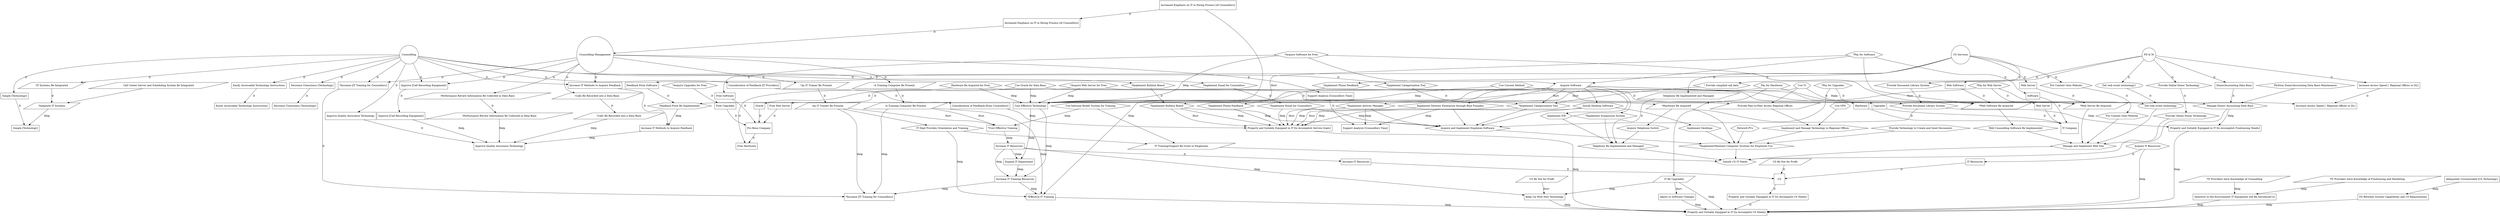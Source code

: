  digraph  RootGraph {
  "Increased Emphasis on IT in Hiring Process [of Counsellors]" [width="1.22047244094488", height="0.733674882794237", pos="304.303937007874,706.692188976377", label="Increased Emphasis on IT in Hiring Process [of Counsellors]", shape=box];
  "Counselling Management" [width="0.875", height="0.875", pos="369.81968503937,120.239433070865", label="Counselling Management", shape=circle];
  "Improve [Call Recording Equipment]" [width="0.982385329531612", height="0.590551181102362", pos="820.209448818898,253.148881889763", label="Improve [Call Recording Equipment]", shape=box];
  "Increased Emphasis on IT in Hiring Process [of Counsellors]1" [width="1.22047244094488", height="0.733674882794237", pos="440.366929133858,859.763055118109", label="Increased Emphasis on IT in Hiring Process [of Counsellors]", shape=box];
  "*Increase [IT Training for Counsellors]" [width="0.959270745673519", height="0.576656078653515", pos="889.56074134473,280.498488188975", label="*Increase [IT Training for Counsellors]", shape=box];
  "!Calls Be Recorded into a Data Base" [width="0.812499999999998", height="0.5", pos="471.548031496063,398.707937007873", label="!Calls Be Recorded into a Data Base", shape=parallelogram];
  "Support Analysis [Counsellors Time]" [width="0.984251968503936", height="0.591673292575997", pos="400.68188976378,508.266992125983", label="Support Analysis [Counsellors Time]", shape=box];
  "Counselling" [width="0.875", height="0.875", pos="908.402362204725,60.0740787401564", label=Counselling, shape=circle];
  "!IT Systems Be Integrated" [width="0.812499999999998", height="0.5", pos="563.160236220472,330.676440944881", label="!IT Systems Be Integrated", shape=parallelogram];
  "Increase IT Methods to Acquire Feedback" [width="0.816179286622626", height="0.490638069621911", pos="498.858490563475,355.851222474892", label="Increase IT Methods to Acquire Feedback", shape=box];
  "!Performance Review Information Be Collected in Data Base" [width="0.812499999999998", height="0.5", pos="438.435826771653,447.747307086613", label="!Performance Review Information Be Collected in Data Base", shape=parallelogram];
  "*Increase [IT Training for Counsellors]1" [width="0.959270745673519", height="0.576656078653515", pos="587.250505124257,744.459681823652", label="*Increase [IT Training for Counsellors]", shape=box];
  "Improve [Call Recording Equipment]1" [width="0.982385329531612", height="0.590551181102362", pos="797.532283464567,341.022897637794", label="Improve [Call Recording Equipment]", shape=box];
  "!Performance Review Information Be Collected in Data Base1" [width="0.812499999999998", height="0.5", pos="594.341338582677,489.416598425196", label="!Performance Review Information Be Collected in Data Base", shape=parallelogram];
  "!Calls Be Recorded into a Data Base1" [width="0.812499999999998", height="0.5", pos="618.046062992126,448.739433070865", label="!Calls Be Recorded into a Data Base", shape=parallelogram];
  "Support Analysis [Counsellors Time]1" [width="0.984251968503936", height="0.591673292575997", pos="536.744881889764,511.101637795274", label="Support Analysis [Counsellors Time]", shape=box];
  "!Integrate IT Systems" [width="0.812499999999998", height="0.5", pos="704.923228346457,376.015748031496", label="!Integrate IT Systems", shape=parallelogram];
  "Increase IT Methods to Acquire Feedback1" [width="0.816179286622626", height="0.490638069621911", pos="657.59864804379,406.874844522136", label="Increase IT Methods to Acquire Feedback", shape=box];
  "Improve Quality Assurance Technology" [width="1.01265635252895", height="0.608748305842383", pos="950.997914616045,253.911108233768", label="Improve Quality Assurance Technology", shape=box];
  "Improve Quality Assurance Technology1" [width="1.01265635252895", height="0.608748305842383", pos="896.350116880019,416.796104364655", label="Improve Quality Assurance Technology", shape=box];
  "Easily Accessable Technology Instructions" [width="0.816179286622626", height="0.490638069621911", pos="984.658044869596,295.326813026073", label="Easily Accessable Technology Instructions", shape=box];
  "Easily Accessable Technology Instructions1" [width="0.816179286622626", height="0.490638069621911", pos="964.776377952756,354.54102949361", label="Easily Accessable Technology Instructions", shape=box];
  "Decrease Clumsiness [Technology]" [width="0.816179286622626", height="0.490638069621911", pos="1099.84251968504,320.838624049695", label="Decrease Clumsiness [Technology]", shape=box];
  "Decrease Clumsiness [Technology]1" [width="0.816179286622626", height="0.490638069621911", pos="1072.49291338583,400.550456692912", label="Decrease Clumsiness [Technology]", shape=box];
  "CS Services" [width="0.875", height="0.875", pos="1486.67007874016,321.49927559055", label="CS Services", shape=circle];
  "Put Content Onto Website" [width="0.78125", height="0.5", pos="1395.86397637795,432.723685039369", label="Put Content Onto Website", sides="6", shape=polygon];
  "Web Server" [width="0.8125", height="0.5078125", pos="1452.33543307087,571.902572834645", label="Web Server", shape=box];
  "Web Software" [width="0.8125", height="0.5078125", pos="1420.25078740158,520.8789507874", label="Web Software", shape=box];
  "Put Content Onto Website1" [width="0.78125", height="0.5", pos="958.331692913386,679.322834645669", label="Put Content Onto Website", sides="6", shape=polygon];
  "*Web Server Be Acquired" [width="0.812499999999998", height="0.5", pos="1114.10905511811,684.015023622046", label="*Web Server Be Acquired", shape=parallelogram];
  "*Web Software Be Acquired" [width="0.812499999999998", height="0.5", pos="1043.24291338583,586.644944881889", label="*Web Software Be Acquired", shape=parallelogram];
  "FD & M" [width="0.875", height="0.875", pos="1521.88582677165,524.596913385826", label="FD & M", shape=circle];
  "Provide Online Donor Technology" [width="0.78125", height="0.5", pos="1440.77539370079,624.487464566928", label="Provide Online Donor Technology", sides="6", shape=polygon];
  "Provide Document Library System" [width="0.78125", height="0.5", pos="718.383661417323,63.227622047243", label="Provide Document Library System", sides="6", shape=polygon];
  "Increase Access Speed [  Regional Offices to DL]" [width="0.816179286622626", height="0.490638069621911", pos="1513.66164016977,810.918982249516", label="Increase Access Speed [  Regional Offices to DL]", shape=box];
  "Provide Online Donor Technology1" [width="0.78125", height="0.5", pos="1057.54429133858,661.464566929134", label="Provide Online Donor Technology", sides="6", shape=polygon];
  "Provide Document Library System1" [width="0.78125", height="0.5", pos="768.96437007874,584.80242519685", label="Provide Document Library System", sides="6", shape=polygon];
  "Increase Access Speed [  Regional Offices to DL]1" [width="0.816179286622626", height="0.490638069621911", pos="1265.24881889764,831.416598425196", label="Increase Access Speed [  Regional Offices to DL]", shape=box];
  "!An IT Trainer Be Present" [width="0.812499999999998", height="0.5", pos="365.762598425197,575.306362204723", label="!An IT Trainer Be Present", shape=parallelogram];
  "!An IT Trainer Be Present1" [width="0.812499999999998", height="0.5", pos="443.20157480315,688.692188976377", label="!An IT Trainer Be Present", shape=parallelogram];
  "!A Training Computer Be Present" [width="0.812499999999998", height="0.5", pos="347.727165354331,647.164629921259", label="!A Training Computer Be Present", shape=parallelogram];
  "!A Training Computer Be Present1" [width="0.812499999999998", height="0.5", pos="429.931889763779,771.889039370078", label="!A Training Computer Be Present", shape=parallelogram];
  "IT Training/Support Be Given to Employees" [width="0.812499999999998", height="0.5", pos="531.075590551181,850.266992125984", label="IT Training/Support Be Given to Employees", shape=parallelogram];
  "Satisfy CS IT Needs" [width="0.78125", height="0.5", pos="839.27657480315,946.64022047244", label="Satisfy CS IT Needs", sides="6", shape=polygon];
  "*Implement/Maintain Computer Systems for Employee Use " [width="0.78125", height="0.5", pos="762.741141732284,795.411874015747", label="*Implement/Maintain Computer Systems for Employee Use ", sides="6", shape=polygon];
  "Network PCs" [width="0.78125", height="0.5", pos="793.479330708662,631.994551181102", label="Network PCs", sides="6", shape=polygon];
  "Install Desktop Software" [width="0.78125", height="0.5", pos="712.71437007874,585.794551181102", label="Install Desktop Software", sides="6", shape=polygon];
  "Implement Desktops" [width="0.78125", height="0.5", pos="736.786417322835,695.348881889763", label="Implement Desktops", sides="6", shape=polygon];
  "Provide Technology to Create and Send Documents" [width="0.78125", height="0.5", pos="853.00688976378,634.829196850393", label="Provide Technology to Create and Send Documents", sides="6", shape=polygon];
  "Implement and Manage Technology in Regional Offices" [width="0.78125", height="0.5", pos="910.142716535433,631.994551181102", label="Implement and Manage Technology in Regional Offices", sides="6", shape=polygon];
  "Provide Peer-to-Peer Access Regional Offices" [width="0.812499999999998", height="0.5", pos="844.724409448819,584.797700787401", label="Provide Peer-to-Peer Access Regional Offices", shape=parallelogram];
  "Telephony Be Implemented and Managed" [width="0.78125", height="0.5", pos="899.358070866142,800.235496062991", label="Telephony Be Implemented and Managed", sides="6", shape=polygon];
  "Manage and Implement Web Site" [width="0.78125", height="0.5", pos="1024.08248031496,790.739433070865", label="Manage and Implement Web Site", sides="6", shape=polygon];
  "Manage Donor/ Accounting Data Base" [width="0.78125", height="0.5", pos="1194.60413385827,808.739433070865", label="Manage Donor/ Accounting Data Base", sides="6", shape=polygon];
  "Use Informal Buddy System for Training" [width="0.78125", height="0.5", pos="542.63562992126,679.337858267716", label="Use Informal Buddy System for Training", sides="6", shape=polygon];
  "IT Dept Provides Orientation and Training" [width="0.78125", height="0.5", pos="482.665157480315,736.030771653542", label="IT Dept Provides Orientation and Training", sides="6", shape=polygon];
  "Use Oracle for Data Base" [width="0.78125", height="0.5", pos="1267.86200787402,748.219748031495", label="Use Oracle for Data Base", sides="6", shape=polygon];
  "Perform Donor/Accounting Data Base Maintenance" [width="0.78125", height="0.5", pos="1222.95059055118,720.865417322834", label="Perform Donor/Accounting Data Base Maintenance", sides="6", shape=polygon];
  "Call Center Server and Scheduling System Be Integrated" [width="0.812499999999998", height="0.5", pos="817.281496062992,398.692913385827", label="Call Center Server and Scheduling System Be Integrated", shape=parallelogram];
  "Acquire and Implement Employee Software" [width="0.78125", height="0.5", pos="651.747047244095,689.67959055118", label="Acquire and Implement Employee Software", sides="6", shape=polygon];
  "*Acquire Web Server for Free" [width="0.78125", height="0.5", pos="1182.2687007874,602.655968503936", label="*Acquire Web Server for Free", sides="6", shape=polygon];
  "Free Web Server" [width="0.8125", height="0.5078125", pos="1298.36102362205,502.5977007874", label="Free Web Server", shape=box];
  "*Pay for Web Server" [width="0.78125", height="0.5", pos="1125.13287401575,599.821322834645", label="*Pay for Web Server", sides="6", shape=polygon];
  "Pro Bono Company" [width="0.875", height="0.875", pos="1346.77559055118,226.321322834645", label="Pro Bono Company", shape=box];
  "Web Server1" [width="0.8125", height="0.5078125", pos="1159.46338582677,343.857543307085", label="Web Server", shape=box];
  "IT Company" [width="0.875", height="0.875", pos="1173.86220472441,226.321322834645", label="IT Company", shape=box];
  "Oracle" [width="0.8125", height="0.5078125", pos="1353.12283464567,406.219748031495", label=Oracle, shape=box];
  "Simple [Technology]" [width="0.816179286622626", height="0.490638069621911", pos="1044.948254343,303.175653543306", label="Simple [Technology]", shape=box];
  "Simple [Technology]1" [width="0.816179286622626", height="0.490638069621911", pos="1023.26793938237,375.693742159931", label="Simple [Technology]", shape=box];
  "Web Counselling Software Be Implemented" [width="0.78125", height="0.5", pos="1008.9124015748,667.984251968504", label="Web Counselling Software Be Implemented", sides="6", shape=polygon];
  "*Pay for Software" [width="0.78125", height="0.5", pos="984.397440944882,441.227622047243", label="*Pay for Software", sides="6", shape=polygon];
  "*Acquire Software for Free" [width="0.78125", height="0.5", pos="1050.03720472441,461.070141732282", label="*Acquire Software for Free", sides="6", shape=polygon];
  "Donor/Accounting Data Base" [width="0.8125", height="0.5078125", pos="1473.08149606299,757.715811023621", label="Donor/Accounting Data Base", shape=box];
  "Free Software" [width="0.8125", height="0.5078125", pos="1251.07559055118,389.211874015747", label="Free Software", shape=box];
  "Software" [width="0.8125", height="0.5078125", pos="1208.55590551181,363.700062992125", label=Software, shape=box];
  "Acquire Software" [width="0.812499999999998", height="0.5", pos="810.801968503937,487.432346456692", label="Acquire Software", shape=parallelogram];
  "Implement Director Enterprise through Blue Pumpkin " [width="0.78125", height="0.5", pos="545.027362204724,586.644944881889", label="Implement Director Enterprise through Blue Pumpkin ", sides="6", shape=polygon];
  "*Implement Activity Manager" [width="0.78125", height="0.5", pos="602.163188976378,580.975653543306", label="*Implement Activity Manager", sides="6", shape=polygon];
  "*Implement Bulletin Board" [width="0.78125", height="0.5", pos="661.247834645669,583.810299212598", label="*Implement Bulletin Board", sides="6", shape=polygon];
  "*Implement Categorization Tool" [width="0.78125", height="0.5", pos="488.334448818898,587.637070866141", label="*Implement Categorization Tool", sides="6", shape=polygon];
  "*Effective IT Training" [width="0.816179286622626", height="0.490638069621911", pos="615.118110236221,884.933112238672", label="*Effective IT Training", shape=box];
  "*Cost Effective Training" [width="0.816179286622626", height="0.490638069621911", pos="694.449041744578,887.454415320382", label="*Cost Effective Training", shape=box];
  "Increase IT Training Resources" [width="0.816179286622626", height="0.490638069621911", pos="632.125984251969,958.633899640246", label="Increase IT Training Resources", shape=box];
  "Increase IT Resources" [width="0.816179286622626", height="0.490638069621911", pos="522.610800775107,1011.83707086614", label="Increase IT Resources", shape=box];
  "Increase IT Resources1" [width="0.816179286622626", height="0.490638069621911", pos="401.483687413869,1020.34100787401", label="Increase IT Resources", shape=box];
  "CS" [width="0.875", height="0.875", pos="237.791338582677,1037.02998425197", label=CS, shape=box];
  "Expand IT Department" [width="0.816179286622626", height="0.490638069621911", pos="646.299212598425,1057.84649806544", label="Expand IT Department", shape=box];
  "Properly and Suitably Equipped in IT [to Accomplish CS Needs]" [width="0.816179286622626", height="0.490638069621911", pos="861.732283464567,1176.24651968504", label="Properly and Suitably Equipped in IT [to Accomplish CS Needs]", shape=box];
  "Sensitive to the Environment IT Equipment will Be Introduced to" [width="0.816179286622626", height="0.490638069621911", pos="1097.00787401575,952.309511811023", label="Sensitive to the Environment IT Equipment will Be Introduced to", shape=box];
  "IT Be Upgraded" [width="0.812499999999998", height="0.5", pos="1016.7342519685,956.136283464566", label="IT Be Upgraded", shape=parallelogram];
  "Properly and Suitably Equipped in IT [to Accomplish Fundraising Needs]" [width="0.816179286622626", height="0.490638069621911", pos="884.409448818898,1034.51423622047", label="Properly and Suitably Equipped in IT [to Accomplish Fundraising Needs]", shape=box];
  "Properly and Suitably Equipped in IT [to Accomplish Service Goals]" [width="0.816179286622626", height="0.490638069621911", pos="819.212598425197,1033.85913972983", label="Properly and Suitably Equipped in IT [to Accomplish Service Goals]", shape=box];
  "Fit Between System Capabilities and CS Requirements" [width="0.816179286622626", height="0.490638069621911", pos="1023.30708661417,1122.3882519685", label="Fit Between System Capabilities and CS Requirements", shape=box];
  "Keep Up With New Technology" [width="0.816179286622626", height="0.490638069621911", pos="1060.15748031496,1056.53630508416", label="Keep Up With New Technology", shape=box];
  "Adjust to Software Changes" [width="0.816179286622626", height="0.490638069621911", pos="1102.67716535433,1003.98823034891", label="Adjust to Software Changes", shape=box];
  "Adequately Customizable [CS Technology]" [width="0.816179286622626", height="0.490638069621911", pos="1114.0157480315,1099.05599012353", label="Adequately Customizable [CS Technology]", shape=box];
  "Cost Effective Technology" [width="0.816179286622626", height="0.490638069621911", pos="841.087966129438,863.252797278042", label="Cost Effective Technology", shape=box];
  "*Hardware Be Acquired" [width="0.812499999999998", height="0.5", pos="968.545275590551,630.152031496062", label="*Hardware Be Acquired", shape=parallelogram];
  "Hardware Be Acquired for Free" [width="0.78125", height="0.5", pos="932.819881889764,553.616598425196", label="Hardware Be Acquired for Free", sides="6", shape=polygon];
  "Pay for Hardware" [width="0.78125", height="0.5", pos="991.904527559055,558.293763779526", label="Pay for Hardware", sides="6", shape=polygon];
  "Hardware" [width="0.8125", height="0.5078125", pos="1253.91023622047,462.912661417322", label=Hardware, shape=box];
  "Free Hardware" [width="0.8125", height="0.5078125", pos="1204.81771653543,424.500998031495", label="Free Hardware", shape=box];
  "*Implement Email for Counsellors" [width="0.78125", height="0.5", pos="431.641535433071,590.471716535432", label="*Implement Email for Counsellors", sides="6", shape=polygon];
  "*IT Providers have Knowledge of Counselling" [width="0.812499999999998", height="0.5", pos="1146.10039370079,875.774078740157", label="*IT Providers have Knowledge of Counselling", shape=parallelogram];
  "*IT Providers have Knowledge of Fundraising and Marketing" [width="0.812499999999998", height="0.5", pos="1210.3937007874,875.774078740157", label="*IT Providers have Knowledge of Fundraising and Marketing", shape=parallelogram];
  "*Pay for Upgrades" [width="0.78125", height="0.5", pos="987.675,903.274866141731", label="*Pay for Upgrades", sides="6", shape=polygon];
  "Upgrades" [width="0.8125", height="0.5078125", pos="1424.89251968504,981.652818897637", label=Upgrades, shape=box];
  "*Acquire Upgrades for Free" [width="0.78125", height="0.5", pos="1043.925,874.928409448818", label="*Acquire Upgrades for Free", sides="6", shape=polygon];
  "Free Upgrades" [width="0.8125", height="0.5078125", pos="1424.89251968504,941.967779527558", label="Free Upgrades", shape=box];
  "Properly and Suitably Equipped in IT [to Accomplish CS Needs]1" [width="0.816179286622626", height="0.490638069621911", pos="461.245446444399,1137.55833070866", label="Properly and Suitably Equipped in IT [to Accomplish CS Needs]", shape=box];
  "!Implement Phone Feedback" [width="0.78125", height="0.5", pos="1514.47618110236,863.589826771653", label="!Implement Phone Feedback", sides="6", shape=polygon];
  "!Implement Phone Feedback1" [width="0.78125", height="0.5", pos="989.512795275591,838.923685039369", label="!Implement Phone Feedback", sides="6", shape=polygon];
  "! Provide compiled call data " [width="0.78125", height="0.5", pos="638.570669291339,31.0543937007863", label="! Provide compiled call data ", sides="6", shape=polygon];
  "Use T1" [width="0.78125", height="0.5", pos="875.68405511811,528.955181102361", label="Use T1", sides="6", shape=polygon];
  "Use Current Method" [width="0.78125", height="0.5", pos="808.095472440945,535.616598425196", label="Use Current Method", sides="6", shape=polygon];
  "*Implement Categorization Tool1" [width="0.78125", height="0.5", pos="689.594291338583,293.826047244093", label="*Implement Categorization Tool", sides="6", shape=polygon];
  "*Implement Bulletin Board1" [width="0.78125", height="0.5", pos="766.129724409449,277.668566929133", label="*Implement Bulletin Board", sides="6", shape=polygon];
  "*Implement Email for Counsellors1" [width="0.78125", height="0.5", pos="615.893503937008,306.015023622046", label="*Implement Email for Counsellors", sides="6", shape=polygon];
  "IT Resources" [width="0.8125", height="0.5078125", pos="317.48031496063,922.40178543307", label="IT Resources", shape=box];
  "Acquire IT Resources" [width="0.78125", height="0.5", pos="495.841535433071,946.64022047244", label="Acquire IT Resources", sides="6", shape=polygon];
  "CS Be Not for Profit" [width="0.812499999999998", height="0.5", pos="665.207480314961,1117.71581102362", label="CS Be Not for Profit", shape=parallelogram];
  "CS Be Not for Profit1" [width="0.812499999999998", height="0.5", pos="430.959448818898,1077.03864566929", label="CS Be Not for Profit", shape=parallelogram];
  "Telephony Be Implemented and Managed1" [width="0.812499999999998", height="0.5", pos="1471.27440944882,715.196125984251", label="Telephony Be Implemented and Managed", shape=parallelogram];
  "Feedback Form Software" [width="0.8125", height="0.5078125", pos="1420.25078740158,469.855328740156", label="Feedback Form Software", shape=box];
  "Feedback Form Be Implemented" [width="0.78125", height="0.5", pos="967.389566929134,498.770929133857", label="Feedback Form Be Implemented", sides="6", shape=polygon];
  "*Implement Symposium System" [width="0.78125", height="0.5", pos="842.111220472441,733.181102362205", label="*Implement Symposium System", sides="6", shape=polygon];
  "Use VPN" [width="0.78125", height="0.5", pos="894.131692913386,568.786677165353", label="Use VPN", sides="6", shape=polygon];
  "Acquire Telephone Switch" [width="0.78125", height="0.5", pos="901.638779527559,734.173228346457", label="Acquire Telephone Switch", sides="6", shape=polygon];
  "Implement IVR" [width="0.78125", height="0.5", pos="957.888779527559,725.669291338583", label="Implement IVR", sides="6", shape=polygon];
  "Consideration of Feedback [IT Providers]" [width="0.816179286622626", height="0.490638069621911", pos="1136.65376615403,289.99927559055", label="Consideration of Feedback [IT Providers]", shape=box];
  "Consideration of Feedback [from Counsellors]" [width="0.816179286622626", height="0.490638069621911", pos="1115.0125984252,786.062267716535", label="Consideration of Feedback [from Counsellors]", shape=box];
  "Increased Emphasis on IT in Hiring Process [of Counsellors]"->"Counselling Management" [label=D];
  "Counselling Management"->"Improve [Call Recording Equipment]" [label=D];
  "Increased Emphasis on IT in Hiring Process [of Counsellors]1"->"Increased Emphasis on IT in Hiring Process [of Counsellors]" [label=D];
  "Counselling Management"->"*Increase [IT Training for Counsellors]" [label=D];
  "Counselling Management"->"!Calls Be Recorded into a Data Base" [label=D];
  "Counselling Management"->"Support Analysis [Counsellors Time]" [label=D];
  "Counselling"->"!IT Systems Be Integrated" [label=D];
  "Counselling Management"->"Increase IT Methods to Acquire Feedback" [label=D];
  "Counselling Management"->"!Performance Review Information Be Collected in Data Base" [label=D];
  "*Increase [IT Training for Counsellors]"->"*Increase [IT Training for Counsellors]1" [label=D];
  "Improve [Call Recording Equipment]"->"Improve [Call Recording Equipment]1" [label=D];
  "!Performance Review Information Be Collected in Data Base"->"!Performance Review Information Be Collected in Data Base1" [label=D];
  "!Calls Be Recorded into a Data Base"->"!Calls Be Recorded into a Data Base1" [label=D];
  "Support Analysis [Counsellors Time]"->"Support Analysis [Counsellors Time]1" [label=D];
  "!IT Systems Be Integrated"->"!Integrate IT Systems" [label=D];
  "Increase IT Methods to Acquire Feedback"->"Increase IT Methods to Acquire Feedback1" [label=D];
  "Counselling"->"Improve [Call Recording Equipment]" [label=D];
  "Counselling"->"Improve Quality Assurance Technology" [label=D];
  "Improve Quality Assurance Technology"->"Improve Quality Assurance Technology1" [label=D];
  "Counselling"->"Increase IT Methods to Acquire Feedback" [label=D];
  "Counselling"->"*Increase [IT Training for Counsellors]" [label=D];
  "Counselling"->"Easily Accessable Technology Instructions" [label=D];
  "Easily Accessable Technology Instructions"->"Easily Accessable Technology Instructions1" [label=D];
  "Counselling"->"Decrease Clumsiness [Technology]" [label=D];
  "Decrease Clumsiness [Technology]"->"Decrease Clumsiness [Technology]1" [label=D];
  "CS Services"->"Put Content Onto Website" [label=D];
  "CS Services"->"Web Server" [label=D];
  "CS Services"->"Web Software" [label=D];
  "Put Content Onto Website"->"Put Content Onto Website1" [label=D];
  "Web Server"->"*Web Server Be Acquired" [label=D];
  "Web Software"->"*Web Software Be Acquired" [label=D];
  "FD & M"->"Provide Online Donor Technology" [label=D];
  "FD & M"->"Provide Document Library System" [label=D];
  "FD & M"->"Increase Access Speed [  Regional Offices to DL]" [label=D];
  "Provide Online Donor Technology"->"Provide Online Donor Technology1" [label=D];
  "Provide Document Library System"->"Provide Document Library System1" [label=D];
  "Increase Access Speed [  Regional Offices to DL]"->"Increase Access Speed [  Regional Offices to DL]1" [label=D];
  "Counselling Management"->"!An IT Trainer Be Present" [label=D];
  "!An IT Trainer Be Present"->"!An IT Trainer Be Present1" [label=D];
  "Counselling Management"->"!A Training Computer Be Present" [label=D];
  "!A Training Computer Be Present"->"!A Training Computer Be Present1" [label=D];
  "IT Training/Support Be Given to Employees"->"Satisfy CS IT Needs";
  "*Implement/Maintain Computer Systems for Employee Use "->"Satisfy CS IT Needs";
  "Network PCs"->"*Implement/Maintain Computer Systems for Employee Use ";
  "Install Desktop Software"->"Implement Desktops";
  "Implement Desktops"->"*Implement/Maintain Computer Systems for Employee Use ";
  "Provide Technology to Create and Send Documents"->"*Implement/Maintain Computer Systems for Employee Use ";
  "Implement and Manage Technology in Regional Offices"->"*Implement/Maintain Computer Systems for Employee Use ";
  "Provide Peer-to-Peer Access Regional Offices"->"Implement and Manage Technology in Regional Offices";
  "Telephony Be Implemented and Managed"->"Satisfy CS IT Needs";
  "Manage and Implement Web Site"->"Satisfy CS IT Needs";
  "Manage Donor/ Accounting Data Base"->"Satisfy CS IT Needs";
  "Use Informal Buddy System for Training"->"IT Training/Support Be Given to Employees";
  "IT Dept Provides Orientation and Training"->"IT Training/Support Be Given to Employees";
  "!An IT Trainer Be Present1"->"IT Dept Provides Orientation and Training";
  "Use Oracle for Data Base"->"Manage Donor/ Accounting Data Base";
  "Perform Donor/Accounting Data Base Maintenance"->"Manage Donor/ Accounting Data Base";
  "Call Center Server and Scheduling System Be Integrated"->"!Integrate IT Systems";
  "Put Content Onto Website1"->"Manage and Implement Web Site";
  "Provide Online Donor Technology1"->"Manage and Implement Web Site";
  "Provide Document Library System1"->"Acquire and Implement Employee Software";
  "*Web Server Be Acquired"->"Manage and Implement Web Site";
  "*Acquire Web Server for Free"->"Free Web Server" [label=D];
  "*Pay for Web Server"->"*Web Server Be Acquired";
  "*Acquire Web Server for Free"->"*Web Server Be Acquired";
  "Free Web Server"->"Pro Bono Company" [label=D];
  "*Pay for Web Server"->"Web Server1" [label=D];
  "Web Server1"->"IT Company" [label=D];
  "Use Oracle for Data Base"->"Oracle" [label=D];
  "Oracle"->"Pro Bono Company" [label=D];
  "Counselling"->"Simple [Technology]" [label=D];
  "Simple [Technology]"->"Simple [Technology]1" [label=D];
  "*Web Software Be Acquired"->"Web Counselling Software Be Implemented";
  "*Pay for Software"->"*Web Software Be Acquired";
  "*Acquire Software for Free"->"*Web Software Be Acquired";
  "FD & M"->"Donor/Accounting Data Base" [label=D];
  "Donor/Accounting Data Base"->"Manage Donor/ Accounting Data Base" [label=D];
  "*Acquire Software for Free"->"Free Software" [label=D];
  "Free Software"->"Pro Bono Company" [label=D];
  "*Pay for Software"->"Software" [label=D];
  "Software"->"IT Company" [label=D];
  "Acquire Software"->"Install Desktop Software";
  "*Pay for Software"->"Acquire Software";
  "*Acquire Software for Free"->"Acquire Software";
  "Install Desktop Software"->"Acquire and Implement Employee Software";
  "Implement Director Enterprise through Blue Pumpkin "->"Acquire and Implement Employee Software";
  "Acquire Software"->"Implement Director Enterprise through Blue Pumpkin ";
  "*Implement Activity Manager"->"Acquire and Implement Employee Software";
  "Acquire Software"->"*Implement Activity Manager";
  "Acquire and Implement Employee Software"->"*Implement/Maintain Computer Systems for Employee Use ";
  "*Implement Bulletin Board"->"Acquire and Implement Employee Software";
  "*Implement Categorization Tool"->"Acquire and Implement Employee Software";
  "Acquire Software"->"*Implement Bulletin Board";
  "Acquire Software"->"Provide Document Library System1";
  "Acquire Software"->"*Implement Categorization Tool";
  "Increased Emphasis on IT in Hiring Process [of Counsellors]1"->"*Effective IT Training" [label=Help];
  "Use Informal Buddy System for Training"->"*Cost Effective Training" [label=Help];
  "IT Dept Provides Orientation and Training"->"*Effective IT Training" [label=Help];
  "!An IT Trainer Be Present1"->"*Cost Effective Training" [label=Hurt];
  "!An IT Trainer Be Present1"->"*Increase [IT Training for Counsellors]1" [label=Help];
  "!A Training Computer Be Present1"->"*Increase [IT Training for Counsellors]1" [label=Help];
  "!A Training Computer Be Present1"->"*Cost Effective Training" [label=Hurt];
  "!A Training Computer Be Present1"->"*Effective IT Training" [label=Help];
  "Increase IT Training Resources"->"*Increase [IT Training for Counsellors]1" [label=Help];
  "Increase IT Resources"->"Increase IT Resources1" [label=D];
  "Increase IT Resources1"->"CS" [label=D];
  "Improve [Call Recording Equipment]1"->"Improve Quality Assurance Technology1" [label=Help];
  "Increase IT Methods to Acquire Feedback1"->"Improve Quality Assurance Technology1" [label=Help];
  "!Calls Be Recorded into a Data Base1"->"Improve Quality Assurance Technology1" [label=Help];
  "!Performance Review Information Be Collected in Data Base1"->"Improve Quality Assurance Technology1" [label=Help];
  "Implement Director Enterprise through Blue Pumpkin "->"Support Analysis [Counsellors Time]1" [label=Help];
  "*Implement Activity Manager"->"Support Analysis [Counsellors Time]1" [label=Help];
  "!Integrate IT Systems"->"Simple [Technology]1" [label=Help];
  "Expand IT Department"->"Increase IT Training Resources" [label=Help];
  "Increase IT Training Resources"->"*Effective IT Training" [label=Help];
  "*Effective IT Training"->"Properly and Suitably Equipped in IT [to Accomplish CS Needs]" [label=Help];
  "Sensitive to the Environment IT Equipment will Be Introduced to"->"Properly and Suitably Equipped in IT [to Accomplish CS Needs]" [label=Help];
  "IT Be Upgraded"->"Properly and Suitably Equipped in IT [to Accomplish CS Needs]" [label=Help];
  "Properly and Suitably Equipped in IT [to Accomplish Fundraising Needs]"->"Properly and Suitably Equipped in IT [to Accomplish CS Needs]" [label=Help];
  "Properly and Suitably Equipped in IT [to Accomplish Service Goals]"->"Properly and Suitably Equipped in IT [to Accomplish CS Needs]" [label=Help];
  "Fit Between System Capabilities and CS Requirements"->"Properly and Suitably Equipped in IT [to Accomplish CS Needs]" [label=Help];
  "Keep Up With New Technology"->"Properly and Suitably Equipped in IT [to Accomplish CS Needs]" [label=Help];
  "Adjust to Software Changes"->"Properly and Suitably Equipped in IT [to Accomplish CS Needs]" [label=Help];
  "Adequately Customizable [CS Technology]"->"Fit Between System Capabilities and CS Requirements" [label=Help];
  "Cost Effective Technology"->"Increase IT Training Resources" [label=Help];
  "Cost Effective Technology"->"Expand IT Department" [label=Help];
  "Increase IT Resources"->"Expand IT Department" [label=Make];
  "*Hardware Be Acquired"->"*Implement/Maintain Computer Systems for Employee Use ";
  "Hardware Be Acquired for Free"->"*Hardware Be Acquired";
  "Pay for Hardware"->"*Hardware Be Acquired";
  "Pay for Hardware"->"Hardware" [label=D];
  "Hardware Be Acquired for Free"->"Free Hardware" [label=D];
  "Hardware"->"IT Company" [label=D];
  "Pro Bono Company"->"Free Hardware" [label=D];
  "*Acquire Software for Free"->"Cost Effective Technology" [label=Help];
  "*Pay for Software"->"Cost Effective Technology" [label=Hurt];
  "Hardware Be Acquired for Free"->"Cost Effective Technology" [label=Help];
  "Pay for Hardware"->"Cost Effective Technology" [label=Hurt];
  "*Acquire Web Server for Free"->"Cost Effective Technology" [label=Help];
  "*Pay for Web Server"->"Cost Effective Technology" [label=Hurt];
  "Use Oracle for Data Base"->"Cost Effective Technology" [label=Help];
  "Provide Document Library System1"->"Properly and Suitably Equipped in IT [to Accomplish Fundraising Needs]" [label=Help];
  "Manage Donor/ Accounting Data Base"->"Properly and Suitably Equipped in IT [to Accomplish Fundraising Needs]" [label=Help];
  "*Implement Email for Counsellors"->"Acquire and Implement Employee Software";
  "*Implement Email for Counsellors"->"Properly and Suitably Equipped in IT [to Accomplish Service Goals]" [label=Help];
  "*IT Providers have Knowledge of Counselling"->"Sensitive to the Environment IT Equipment will Be Introduced to" [label=Help];
  "*IT Providers have Knowledge of Fundraising and Marketing"->"Sensitive to the Environment IT Equipment will Be Introduced to" [label=Help];
  "*Pay for Upgrades"->"IT Be Upgraded";
  "*Pay for Upgrades"->"Upgrades" [label=D];
  "*Acquire Upgrades for Free"->"Free Upgrades" [label=D];
  "Upgrades"->"IT Company" [label=D];
  "Free Upgrades"->"Pro Bono Company" [label=D];
  "IT Be Upgraded"->"Keep Up With New Technology" [label=Help];
  "IT Be Upgraded"->"Adjust to Software Changes" [label=Hurt];
  "CS"->"Properly and Suitably Equipped in IT [to Accomplish CS Needs]1" [label=D];
  "Properly and Suitably Equipped in IT [to Accomplish CS Needs]1"->"Properly and Suitably Equipped in IT [to Accomplish CS Needs]" [label=D];
  "CS Services"->"!Implement Phone Feedback" [label=D];
  "!Implement Phone Feedback"->"!Implement Phone Feedback1" [label=D];
  "!Implement Phone Feedback1"->"Properly and Suitably Equipped in IT [to Accomplish Service Goals]" [label=Help];
  "FD & M"->"! Provide compiled call data " [label=D];
  "! Provide compiled call data "->"*Implement Categorization Tool" [label=D];
  "Use T1"->"Provide Peer-to-Peer Access Regional Offices";
  "Use Current Method"->"Provide Peer-to-Peer Access Regional Offices";
  "Use T1"->"Increase Access Speed [  Regional Offices to DL]1" [label=Make];
  "Use T1"->"Cost Effective Technology" [label=Hurt];
  "Use Current Method"->"Cost Effective Technology" [label=Help];
  "*Cost Effective Training"->"Increase IT Resources" [label=Help];
  "*Implement Bulletin Board"->"Properly and Suitably Equipped in IT [to Accomplish Service Goals]" [label=Help];
  "*Implement Bulletin Board"->"Properly and Suitably Equipped in IT [to Accomplish Service Goals]" [label=Hurt];
  "*Implement Categorization Tool"->"Properly and Suitably Equipped in IT [to Accomplish Service Goals]" [label=Help];
  "Implement Director Enterprise through Blue Pumpkin "->"Properly and Suitably Equipped in IT [to Accomplish Service Goals]" [label=Hurt];
  "*Implement Activity Manager"->"Properly and Suitably Equipped in IT [to Accomplish Service Goals]" [label=Help];
  "*Implement Activity Manager"->"Properly and Suitably Equipped in IT [to Accomplish Service Goals]" [label=Hurt];
  "Install Desktop Software"->"Properly and Suitably Equipped in IT [to Accomplish Service Goals]" [label=Help];
  "Increase IT Resources"->"Keep Up With New Technology" [label=Help];
  "Counselling"->"*Implement Categorization Tool1" [label=D];
  "*Implement Categorization Tool1"->"*Implement Categorization Tool" [label=D];
  "Counselling"->"*Implement Bulletin Board1" [label=D];
  "*Implement Bulletin Board1"->"*Implement Bulletin Board" [label=D];
  "Counselling"->"*Implement Email for Counsellors1" [label=D];
  "*Implement Email for Counsellors1"->"*Implement Email for Counsellors" [label=D];
  "IT Resources"->"CS" [label=D];
  "Acquire IT Resources"->"IT Resources" [label=D];
  "Acquire IT Resources"->"Properly and Suitably Equipped in IT [to Accomplish CS Needs]" [label=Help];
  "Increase IT Resources"->"Increase IT Training Resources" [label=Help];
  "CS Be Not for Profit"->"Keep Up With New Technology" [label=Hurt];
  "CS Be Not for Profit1"->"CS" [label=D];
  "Telephony Be Implemented and Managed1"->"Telephony Be Implemented and Managed" [label=D];
  "CS Services"->"Telephony Be Implemented and Managed1" [label=D];
  "Web Counselling Software Be Implemented"->"Manage and Implement Web Site";
  "CS Services"->"Feedback Form Software" [label=D];
  "Feedback Form Software"->"Feedback Form Be Implemented" [label=D];
  "Acquire Software"->"Feedback Form Be Implemented";
  "Feedback Form Be Implemented"->"Increase IT Methods to Acquire Feedback1" [label=Help];
  "Acquire Software"->"*Implement Symposium System";
  "Use VPN"->"Implement and Manage Technology in Regional Offices";
  "Acquire Telephone Switch"->"Telephony Be Implemented and Managed";
  "*Implement Symposium System"->"Telephony Be Implemented and Managed";
  "Implement IVR"->"Telephony Be Implemented and Managed";
  "Acquire Software"->"Implement IVR";
  "*Hardware Be Acquired"->"Acquire Telephone Switch";
  "Get web event technology"->"Manage and Implement Web Site";
  "Acquire Software"->"Get web event technology";
  "FD & M"->"Get web event technology1" [label=D];
  "Get web event technology1"->"Get web event technology" [label=D];
  "Counselling"->"Consideration of Feedback [IT Providers]" [label=D];
  "Consideration of Feedback [IT Providers]"->"Consideration of Feedback [from Counsellors]" [label=D];
  "Consideration of Feedback [from Counsellors]"->"Properly and Suitably Equipped in IT [to Accomplish Service Goals]" [label=Help];
}

